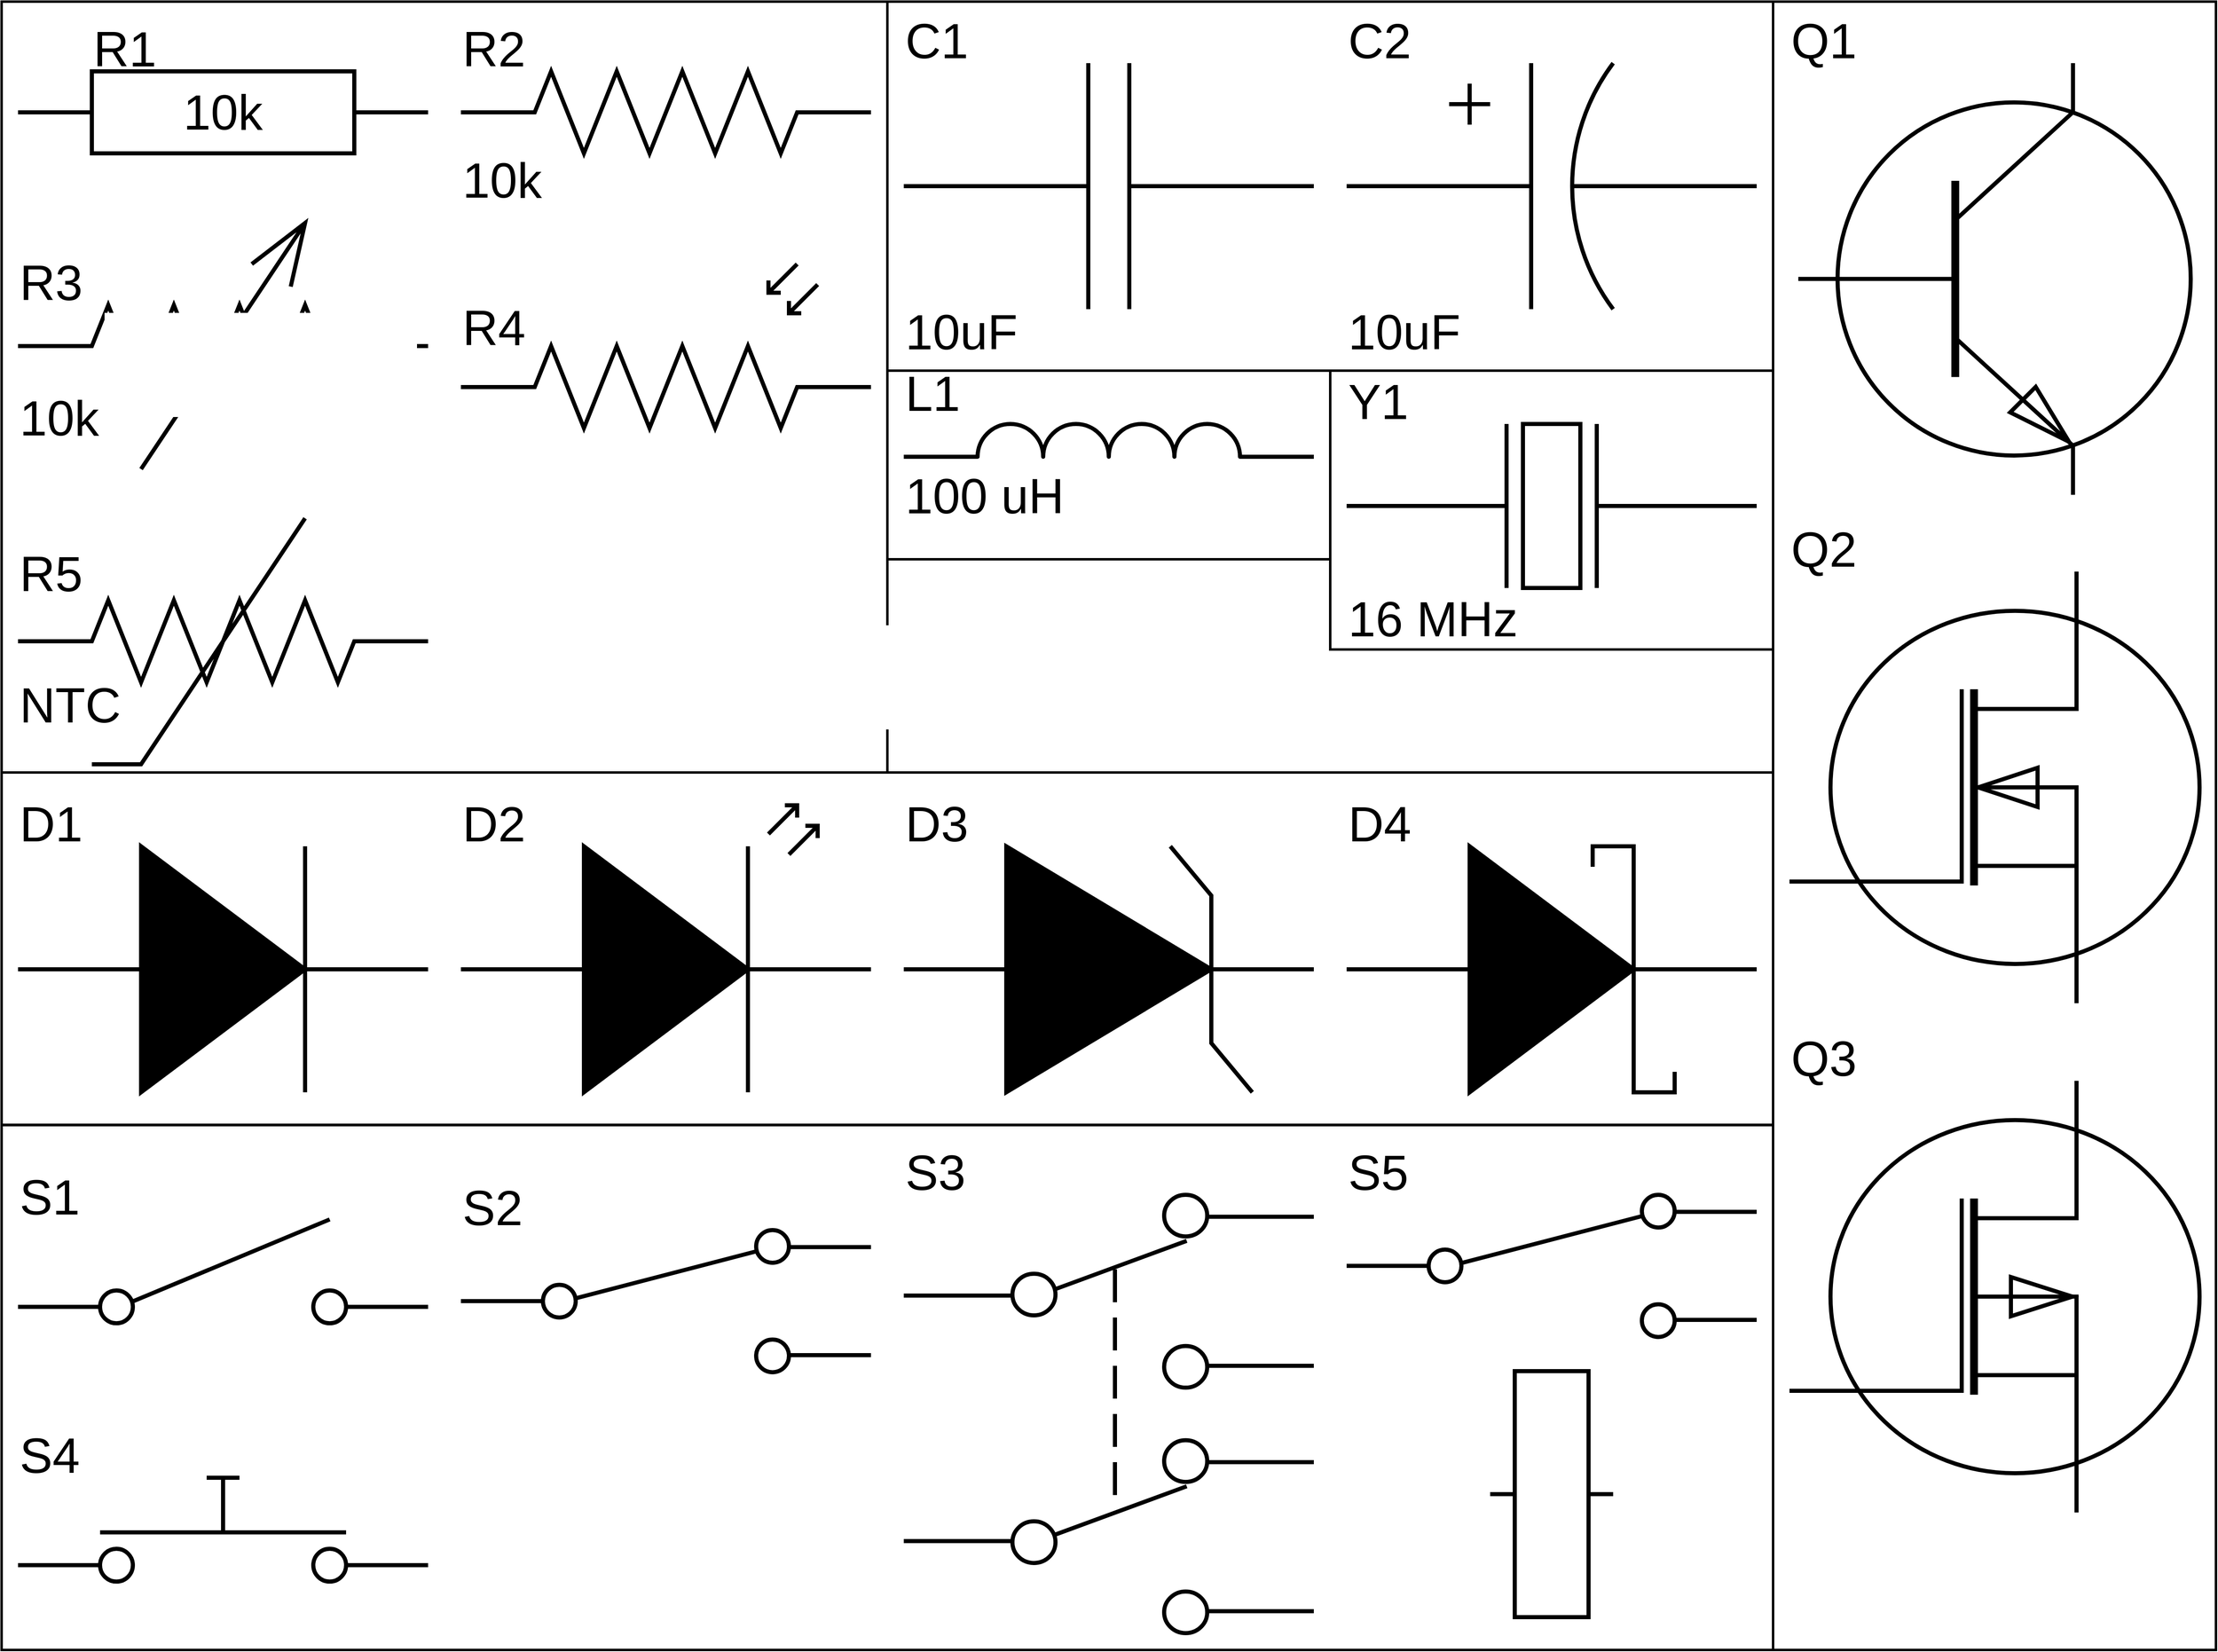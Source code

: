 <mxfile version="19.0.3" type="device"><diagram id="eunVPivYThl2-q8O-7R9" name="Page-1"><mxGraphModel dx="1824" dy="1102" grid="1" gridSize="10" guides="1" tooltips="1" connect="1" arrows="1" fold="1" page="1" pageScale="1" pageWidth="850" pageHeight="1100" math="1" shadow="0"><root><mxCell id="0"/><mxCell id="1" parent="0"/><mxCell id="ReCDtFQWEytc7w4hu0Rg-44" value="" style="rounded=0;whiteSpace=wrap;html=1;fontSize=60;strokeWidth=3;fillColor=none;" vertex="1" parent="1"><mxGeometry x="1640" y="460" width="540" height="340" as="geometry"/></mxCell><mxCell id="ReCDtFQWEytc7w4hu0Rg-53" value="" style="rounded=0;whiteSpace=wrap;html=1;fontSize=60;strokeWidth=3;fillColor=none;" vertex="1" parent="1"><mxGeometry x="20" y="1379.67" width="2160" height="640.33" as="geometry"/></mxCell><mxCell id="ReCDtFQWEytc7w4hu0Rg-40" value="" style="rounded=0;whiteSpace=wrap;html=1;fontSize=60;strokeWidth=3;fillColor=none;" vertex="1" parent="1"><mxGeometry x="20" y="950" width="2160" height="430" as="geometry"/></mxCell><mxCell id="ReCDtFQWEytc7w4hu0Rg-19" value="" style="rounded=0;whiteSpace=wrap;html=1;fontSize=60;strokeWidth=3;fillColor=none;" vertex="1" parent="1"><mxGeometry x="20" y="10" width="1080" height="940" as="geometry"/></mxCell><mxCell id="ReCDtFQWEytc7w4hu0Rg-1" value="" style="pointerEvents=1;verticalLabelPosition=bottom;shadow=0;dashed=0;align=center;html=1;verticalAlign=top;shape=mxgraph.electrical.resistors.resistor_1;aspect=fixed;strokeWidth=5;" vertex="1" parent="1"><mxGeometry x="40" y="95" width="500" height="100" as="geometry"/></mxCell><mxCell id="ReCDtFQWEytc7w4hu0Rg-2" value="" style="pointerEvents=1;verticalLabelPosition=bottom;shadow=0;dashed=0;align=center;html=1;verticalAlign=top;shape=mxgraph.electrical.resistors.resistor_2;aspect=fixed;strokeWidth=5;" vertex="1" parent="1"><mxGeometry x="580" y="95" width="500" height="100" as="geometry"/></mxCell><mxCell id="ReCDtFQWEytc7w4hu0Rg-4" value="" style="pointerEvents=1;verticalLabelPosition=bottom;shadow=0;dashed=0;align=center;html=1;verticalAlign=top;shape=mxgraph.electrical.resistors.variable_resistor_2;aspect=fixed;strokeWidth=5;" vertex="1" parent="1"><mxGeometry x="40" y="280" width="500" height="300" as="geometry"/></mxCell><mxCell id="ReCDtFQWEytc7w4hu0Rg-5" value="" style="pointerEvents=1;verticalLabelPosition=bottom;shadow=0;dashed=0;align=center;html=1;verticalAlign=top;shape=mxgraph.electrical.resistors.symmetrical_photoconductive_transducer;strokeWidth=5;aspect=fixed;" vertex="1" parent="1"><mxGeometry x="580" y="330" width="500" height="200" as="geometry"/></mxCell><mxCell id="ReCDtFQWEytc7w4hu0Rg-6" value="" style="pointerEvents=1;verticalLabelPosition=bottom;shadow=0;dashed=0;align=center;html=1;verticalAlign=top;shape=mxgraph.electrical.resistors.nonlinear_resistor;strokeWidth=5;aspect=fixed;" vertex="1" parent="1"><mxGeometry x="40" y="640" width="500" height="300" as="geometry"/></mxCell><mxCell id="ReCDtFQWEytc7w4hu0Rg-7" value="&lt;font style=&quot;font-size: 60px;&quot;&gt;10k&lt;/font&gt;" style="text;html=1;strokeColor=none;fillColor=none;align=center;verticalAlign=middle;whiteSpace=wrap;rounded=0;" vertex="1" parent="1"><mxGeometry x="130" y="117.5" width="320" height="55" as="geometry"/></mxCell><mxCell id="ReCDtFQWEytc7w4hu0Rg-9" value="&lt;font style=&quot;font-size: 60px;&quot;&gt;R1&lt;/font&gt;" style="text;html=1;strokeColor=none;fillColor=none;align=left;verticalAlign=middle;whiteSpace=wrap;rounded=0;" vertex="1" parent="1"><mxGeometry x="130" y="40" width="320" height="55" as="geometry"/></mxCell><mxCell id="ReCDtFQWEytc7w4hu0Rg-10" value="&lt;font style=&quot;font-size: 60px;&quot;&gt;R2&lt;/font&gt;" style="text;html=1;strokeColor=none;fillColor=none;align=left;verticalAlign=middle;whiteSpace=wrap;rounded=0;" vertex="1" parent="1"><mxGeometry x="580" y="40" width="320" height="55" as="geometry"/></mxCell><mxCell id="ReCDtFQWEytc7w4hu0Rg-11" value="&lt;font style=&quot;font-size: 60px;&quot;&gt;10k&lt;/font&gt;" style="text;html=1;strokeColor=none;fillColor=none;align=left;verticalAlign=middle;whiteSpace=wrap;rounded=0;" vertex="1" parent="1"><mxGeometry x="580" y="200" width="320" height="55" as="geometry"/></mxCell><mxCell id="ReCDtFQWEytc7w4hu0Rg-12" value="&lt;font style=&quot;font-size: 60px;&quot;&gt;R3&lt;/font&gt;" style="text;html=1;strokeColor=none;fillColor=none;align=left;verticalAlign=middle;whiteSpace=wrap;rounded=0;" vertex="1" parent="1"><mxGeometry x="40" y="325" width="320" height="55" as="geometry"/></mxCell><mxCell id="ReCDtFQWEytc7w4hu0Rg-13" value="&lt;font style=&quot;font-size: 60px;&quot;&gt;10k&lt;/font&gt;" style="text;html=1;strokeColor=none;fillColor=none;align=left;verticalAlign=middle;whiteSpace=wrap;rounded=0;" vertex="1" parent="1"><mxGeometry x="40" y="490" width="320" height="55" as="geometry"/></mxCell><mxCell id="ReCDtFQWEytc7w4hu0Rg-14" value="&lt;font style=&quot;font-size: 60px;&quot;&gt;R4&lt;/font&gt;" style="text;html=1;strokeColor=none;fillColor=none;align=left;verticalAlign=middle;whiteSpace=wrap;rounded=0;" vertex="1" parent="1"><mxGeometry x="580" y="380" width="320" height="55" as="geometry"/></mxCell><mxCell id="ReCDtFQWEytc7w4hu0Rg-16" value="&lt;font style=&quot;font-size: 60px;&quot;&gt;R5&lt;/font&gt;" style="text;html=1;strokeColor=none;fillColor=none;align=left;verticalAlign=middle;whiteSpace=wrap;rounded=0;" vertex="1" parent="1"><mxGeometry x="40" y="680" width="320" height="55" as="geometry"/></mxCell><mxCell id="ReCDtFQWEytc7w4hu0Rg-17" value="&lt;font style=&quot;font-size: 60px;&quot;&gt;NTC&lt;/font&gt;" style="text;html=1;strokeColor=none;fillColor=none;align=left;verticalAlign=middle;whiteSpace=wrap;rounded=0;" vertex="1" parent="1"><mxGeometry x="40" y="840" width="320" height="55" as="geometry"/></mxCell><mxCell id="ReCDtFQWEytc7w4hu0Rg-20" value="" style="rounded=0;whiteSpace=wrap;html=1;fontSize=60;strokeWidth=3;fillColor=none;" vertex="1" parent="1"><mxGeometry x="1100" y="10" width="1080" height="450" as="geometry"/></mxCell><mxCell id="ReCDtFQWEytc7w4hu0Rg-21" value="" style="pointerEvents=1;verticalLabelPosition=bottom;shadow=0;dashed=0;align=center;html=1;verticalAlign=top;shape=mxgraph.electrical.capacitors.capacitor_1;fontSize=60;strokeWidth=5;fillColor=none;aspect=fixed;" vertex="1" parent="1"><mxGeometry x="1120" y="85" width="500" height="300" as="geometry"/></mxCell><mxCell id="ReCDtFQWEytc7w4hu0Rg-22" value="&lt;font style=&quot;font-size: 60px;&quot;&gt;C1&lt;/font&gt;" style="text;html=1;strokeColor=none;fillColor=none;align=left;verticalAlign=middle;whiteSpace=wrap;rounded=0;" vertex="1" parent="1"><mxGeometry x="1120" y="30" width="320" height="55" as="geometry"/></mxCell><mxCell id="ReCDtFQWEytc7w4hu0Rg-23" value="" style="pointerEvents=1;verticalLabelPosition=bottom;shadow=0;dashed=0;align=center;html=1;verticalAlign=top;shape=mxgraph.electrical.capacitors.capacitor_3;fontSize=60;strokeWidth=5;fillColor=none;aspect=fixed;" vertex="1" parent="1"><mxGeometry x="1660" y="85" width="500" height="300" as="geometry"/></mxCell><mxCell id="ReCDtFQWEytc7w4hu0Rg-24" value="&lt;font style=&quot;font-size: 60px;&quot;&gt;10uF&lt;/font&gt;" style="text;html=1;strokeColor=none;fillColor=none;align=left;verticalAlign=middle;whiteSpace=wrap;rounded=0;" vertex="1" parent="1"><mxGeometry x="1120" y="385" width="320" height="55" as="geometry"/></mxCell><mxCell id="ReCDtFQWEytc7w4hu0Rg-25" value="&lt;font style=&quot;font-size: 60px;&quot;&gt;C2&lt;/font&gt;" style="text;html=1;strokeColor=none;fillColor=none;align=left;verticalAlign=middle;whiteSpace=wrap;rounded=0;" vertex="1" parent="1"><mxGeometry x="1660" y="30" width="320" height="55" as="geometry"/></mxCell><mxCell id="ReCDtFQWEytc7w4hu0Rg-26" value="&lt;font style=&quot;font-size: 60px;&quot;&gt;10uF&lt;/font&gt;" style="text;html=1;strokeColor=none;fillColor=none;align=left;verticalAlign=middle;whiteSpace=wrap;rounded=0;" vertex="1" parent="1"><mxGeometry x="1660" y="385" width="320" height="55" as="geometry"/></mxCell><mxCell id="ReCDtFQWEytc7w4hu0Rg-27" value="" style="rounded=0;whiteSpace=wrap;html=1;fontSize=60;strokeWidth=3;fillColor=none;" vertex="1" parent="1"><mxGeometry x="1100" y="460" width="540" height="230" as="geometry"/></mxCell><mxCell id="ReCDtFQWEytc7w4hu0Rg-28" value="" style="pointerEvents=1;verticalLabelPosition=bottom;shadow=0;dashed=0;align=center;html=1;verticalAlign=top;shape=mxgraph.electrical.inductors.inductor_3;fontSize=60;strokeWidth=5;fillColor=none;aspect=fixed;" vertex="1" parent="1"><mxGeometry x="1120" y="525" width="500" height="40" as="geometry"/></mxCell><mxCell id="ReCDtFQWEytc7w4hu0Rg-30" value="&lt;font style=&quot;font-size: 60px;&quot;&gt;L1&lt;/font&gt;" style="text;html=1;strokeColor=none;fillColor=none;align=left;verticalAlign=middle;whiteSpace=wrap;rounded=0;" vertex="1" parent="1"><mxGeometry x="1120" y="460" width="320" height="55" as="geometry"/></mxCell><mxCell id="ReCDtFQWEytc7w4hu0Rg-31" value="&lt;span style=&quot;font-size: 60px;&quot;&gt;100 uH&lt;/span&gt;" style="text;html=1;strokeColor=none;fillColor=none;align=left;verticalAlign=middle;whiteSpace=wrap;rounded=0;" vertex="1" parent="1"><mxGeometry x="1120" y="585" width="320" height="55" as="geometry"/></mxCell><mxCell id="ReCDtFQWEytc7w4hu0Rg-32" value="" style="pointerEvents=1;fillColor=strokeColor;verticalLabelPosition=bottom;shadow=0;dashed=0;align=center;html=1;verticalAlign=top;shape=mxgraph.electrical.diodes.diode;fontSize=60;strokeWidth=5;aspect=fixed;" vertex="1" parent="1"><mxGeometry x="40" y="1040" width="500" height="300" as="geometry"/></mxCell><mxCell id="ReCDtFQWEytc7w4hu0Rg-33" value="&lt;font style=&quot;font-size: 60px;&quot;&gt;D1&lt;/font&gt;" style="text;html=1;strokeColor=none;fillColor=none;align=left;verticalAlign=middle;whiteSpace=wrap;rounded=0;" vertex="1" parent="1"><mxGeometry x="40" y="985" width="320" height="55" as="geometry"/></mxCell><mxCell id="ReCDtFQWEytc7w4hu0Rg-34" value="" style="pointerEvents=1;fillColor=strokeColor;verticalLabelPosition=bottom;shadow=0;dashed=0;align=center;html=1;verticalAlign=top;shape=mxgraph.electrical.diodes.schottky_diode;fontSize=60;strokeWidth=5;aspect=fixed;" vertex="1" parent="1"><mxGeometry x="1660" y="1040" width="500" height="300" as="geometry"/></mxCell><mxCell id="ReCDtFQWEytc7w4hu0Rg-35" value="&lt;font style=&quot;font-size: 60px;&quot;&gt;D4&lt;/font&gt;" style="text;html=1;strokeColor=none;fillColor=none;align=left;verticalAlign=middle;whiteSpace=wrap;rounded=0;" vertex="1" parent="1"><mxGeometry x="1660" y="985" width="320" height="55" as="geometry"/></mxCell><mxCell id="ReCDtFQWEytc7w4hu0Rg-36" value="" style="pointerEvents=1;fillColor=strokeColor;verticalLabelPosition=bottom;shadow=0;dashed=0;align=center;html=1;verticalAlign=top;shape=mxgraph.electrical.diodes.zener_diode_3;fontSize=60;strokeWidth=5;aspect=fixed;" vertex="1" parent="1"><mxGeometry x="1120" y="1040" width="500" height="300" as="geometry"/></mxCell><mxCell id="ReCDtFQWEytc7w4hu0Rg-37" value="&lt;font style=&quot;font-size: 60px;&quot;&gt;D3&lt;/font&gt;" style="text;html=1;strokeColor=none;fillColor=none;align=left;verticalAlign=middle;whiteSpace=wrap;rounded=0;" vertex="1" parent="1"><mxGeometry x="1120" y="985" width="320" height="55" as="geometry"/></mxCell><mxCell id="ReCDtFQWEytc7w4hu0Rg-38" value="" style="verticalLabelPosition=bottom;shadow=0;dashed=0;align=center;html=1;verticalAlign=top;shape=mxgraph.electrical.opto_electronics.led_2;pointerEvents=1;fontSize=60;strokeWidth=5;fillColor=#000000;aspect=fixed;" vertex="1" parent="1"><mxGeometry x="580" y="990" width="500" height="350" as="geometry"/></mxCell><mxCell id="ReCDtFQWEytc7w4hu0Rg-39" value="&lt;font style=&quot;font-size: 60px;&quot;&gt;D2&lt;/font&gt;" style="text;html=1;strokeColor=none;fillColor=none;align=left;verticalAlign=middle;whiteSpace=wrap;rounded=0;" vertex="1" parent="1"><mxGeometry x="580" y="985" width="320" height="55" as="geometry"/></mxCell><mxCell id="ReCDtFQWEytc7w4hu0Rg-41" value="" style="pointerEvents=1;verticalLabelPosition=bottom;shadow=0;dashed=0;align=center;html=1;verticalAlign=top;shape=mxgraph.electrical.miscellaneous.crystal_1;fontSize=60;strokeWidth=5;fillColor=none;aspect=fixed;" vertex="1" parent="1"><mxGeometry x="1660" y="525" width="500" height="200" as="geometry"/></mxCell><mxCell id="ReCDtFQWEytc7w4hu0Rg-42" value="&lt;font style=&quot;font-size: 60px;&quot;&gt;Y1&lt;/font&gt;" style="text;html=1;strokeColor=none;fillColor=none;align=left;verticalAlign=middle;whiteSpace=wrap;rounded=0;" vertex="1" parent="1"><mxGeometry x="1660" y="470" width="320" height="55" as="geometry"/></mxCell><mxCell id="ReCDtFQWEytc7w4hu0Rg-43" value="&lt;span style=&quot;font-size: 60px;&quot;&gt;16 MHz&lt;/span&gt;" style="text;html=1;strokeColor=none;fillColor=none;align=left;verticalAlign=middle;whiteSpace=wrap;rounded=0;" vertex="1" parent="1"><mxGeometry x="1660" y="735" width="320" height="55" as="geometry"/></mxCell><mxCell id="ReCDtFQWEytc7w4hu0Rg-47" value="" style="shape=mxgraph.electrical.electro-mechanical.singleSwitch;aspect=fixed;elSwitchState=off;fontSize=60;strokeWidth=5;fillColor=none;" vertex="1" parent="1"><mxGeometry x="40" y="1495" width="500" height="133.33" as="geometry"/></mxCell><mxCell id="ReCDtFQWEytc7w4hu0Rg-48" value="" style="shape=mxgraph.electrical.electro-mechanical.twoWaySwitch;aspect=fixed;elSwitchState=2;fontSize=60;strokeWidth=5;fillColor=none;" vertex="1" parent="1"><mxGeometry x="580" y="1508" width="500" height="173.33" as="geometry"/></mxCell><mxCell id="ReCDtFQWEytc7w4hu0Rg-49" value="" style="pointerEvents=1;verticalLabelPosition=bottom;shadow=0;dashed=0;align=center;html=1;verticalAlign=top;shape=mxgraph.electrical.electro-mechanical.dpdt3;elSwitchState=1;fontSize=60;strokeWidth=5;fillColor=none;aspect=fixed;" vertex="1" parent="1"><mxGeometry x="1120" y="1465" width="500" height="534.48" as="geometry"/></mxCell><mxCell id="ReCDtFQWEytc7w4hu0Rg-50" value="&lt;font style=&quot;font-size: 60px;&quot;&gt;S1&lt;/font&gt;" style="text;html=1;strokeColor=none;fillColor=none;align=left;verticalAlign=middle;whiteSpace=wrap;rounded=0;" vertex="1" parent="1"><mxGeometry x="40" y="1440" width="320" height="55" as="geometry"/></mxCell><mxCell id="ReCDtFQWEytc7w4hu0Rg-51" value="&lt;font style=&quot;font-size: 60px;&quot;&gt;S2&lt;/font&gt;" style="text;html=1;strokeColor=none;fillColor=none;align=left;verticalAlign=middle;whiteSpace=wrap;rounded=0;" vertex="1" parent="1"><mxGeometry x="580" y="1453" width="320" height="55" as="geometry"/></mxCell><mxCell id="ReCDtFQWEytc7w4hu0Rg-52" value="&lt;font style=&quot;font-size: 60px;&quot;&gt;S3&lt;/font&gt;" style="text;html=1;strokeColor=none;fillColor=none;align=left;verticalAlign=middle;whiteSpace=wrap;rounded=0;" vertex="1" parent="1"><mxGeometry x="1120" y="1410" width="320" height="55" as="geometry"/></mxCell><mxCell id="ReCDtFQWEytc7w4hu0Rg-54" value="" style="shape=mxgraph.electrical.electro-mechanical.pushbutton;aspect=fixed;elSwitchState=off;fontSize=60;strokeWidth=5;fillColor=none;" vertex="1" parent="1"><mxGeometry x="40" y="1810" width="500" height="133.33" as="geometry"/></mxCell><mxCell id="ReCDtFQWEytc7w4hu0Rg-55" value="&lt;font style=&quot;font-size: 60px;&quot;&gt;S4&lt;/font&gt;" style="text;html=1;strokeColor=none;fillColor=none;align=left;verticalAlign=middle;whiteSpace=wrap;rounded=0;" vertex="1" parent="1"><mxGeometry x="40" y="1755" width="320" height="55" as="geometry"/></mxCell><mxCell id="ReCDtFQWEytc7w4hu0Rg-56" value="" style="pointerEvents=1;verticalLabelPosition=bottom;shadow=0;dashed=0;align=center;html=1;verticalAlign=top;shape=mxgraph.electrical.electro-mechanical.relay_coil;fontSize=60;strokeWidth=5;fillColor=none;aspect=fixed;rotation=90;" vertex="1" parent="1"><mxGeometry x="1760" y="1755" width="300" height="150" as="geometry"/></mxCell><mxCell id="ReCDtFQWEytc7w4hu0Rg-57" value="" style="shape=mxgraph.electrical.electro-mechanical.twoWaySwitch;aspect=fixed;elSwitchState=2;fontSize=60;strokeWidth=5;fillColor=none;" vertex="1" parent="1"><mxGeometry x="1660" y="1465" width="500" height="173.33" as="geometry"/></mxCell><mxCell id="ReCDtFQWEytc7w4hu0Rg-59" value="&lt;font style=&quot;font-size: 60px;&quot;&gt;S5&lt;/font&gt;" style="text;html=1;strokeColor=none;fillColor=none;align=left;verticalAlign=middle;whiteSpace=wrap;rounded=0;" vertex="1" parent="1"><mxGeometry x="1660" y="1410" width="320" height="55" as="geometry"/></mxCell><mxCell id="ReCDtFQWEytc7w4hu0Rg-60" value="" style="verticalLabelPosition=bottom;shadow=0;dashed=0;align=center;html=1;verticalAlign=top;shape=mxgraph.electrical.transistors.npn_transistor_1;fontSize=60;strokeWidth=5;fillColor=none;aspect=fixed;" vertex="1" parent="1"><mxGeometry x="2200" y="85" width="500" height="526.32" as="geometry"/></mxCell><mxCell id="ReCDtFQWEytc7w4hu0Rg-61" value="" style="verticalLabelPosition=bottom;shadow=0;dashed=0;align=center;html=1;verticalAlign=top;shape=mxgraph.electrical.mosfets1.p-channel_mosfet_1;fontSize=60;strokeWidth=5;fillColor=none;aspect=fixed;" vertex="1" parent="1"><mxGeometry x="2200" y="1326.01" width="500" height="526.32" as="geometry"/></mxCell><mxCell id="ReCDtFQWEytc7w4hu0Rg-62" value="" style="verticalLabelPosition=bottom;shadow=0;dashed=0;align=center;html=1;verticalAlign=top;shape=mxgraph.electrical.mosfets1.n-channel_mosfet_1;fontSize=60;strokeWidth=5;fillColor=none;aspect=fixed;" vertex="1" parent="1"><mxGeometry x="2200" y="705" width="500" height="526.32" as="geometry"/></mxCell><mxCell id="ReCDtFQWEytc7w4hu0Rg-63" value="&lt;font style=&quot;font-size: 60px;&quot;&gt;Q1&lt;/font&gt;" style="text;html=1;strokeColor=none;fillColor=none;align=left;verticalAlign=middle;whiteSpace=wrap;rounded=0;" vertex="1" parent="1"><mxGeometry x="2200" y="30" width="320" height="55" as="geometry"/></mxCell><mxCell id="ReCDtFQWEytc7w4hu0Rg-64" value="&lt;span style=&quot;font-size: 60px;&quot;&gt;Q2&lt;/span&gt;" style="text;html=1;strokeColor=none;fillColor=none;align=left;verticalAlign=middle;whiteSpace=wrap;rounded=0;" vertex="1" parent="1"><mxGeometry x="2200" y="650" width="320" height="55" as="geometry"/></mxCell><mxCell id="ReCDtFQWEytc7w4hu0Rg-65" value="&lt;font style=&quot;font-size: 60px;&quot;&gt;Q3&lt;/font&gt;" style="text;html=1;strokeColor=none;fillColor=none;align=left;verticalAlign=middle;whiteSpace=wrap;rounded=0;" vertex="1" parent="1"><mxGeometry x="2200" y="1271.01" width="320" height="55" as="geometry"/></mxCell><mxCell id="ReCDtFQWEytc7w4hu0Rg-66" value="" style="rounded=0;whiteSpace=wrap;html=1;fontSize=60;strokeWidth=3;fillColor=none;" vertex="1" parent="1"><mxGeometry x="2180" y="10" width="540" height="2010" as="geometry"/></mxCell></root></mxGraphModel></diagram></mxfile>